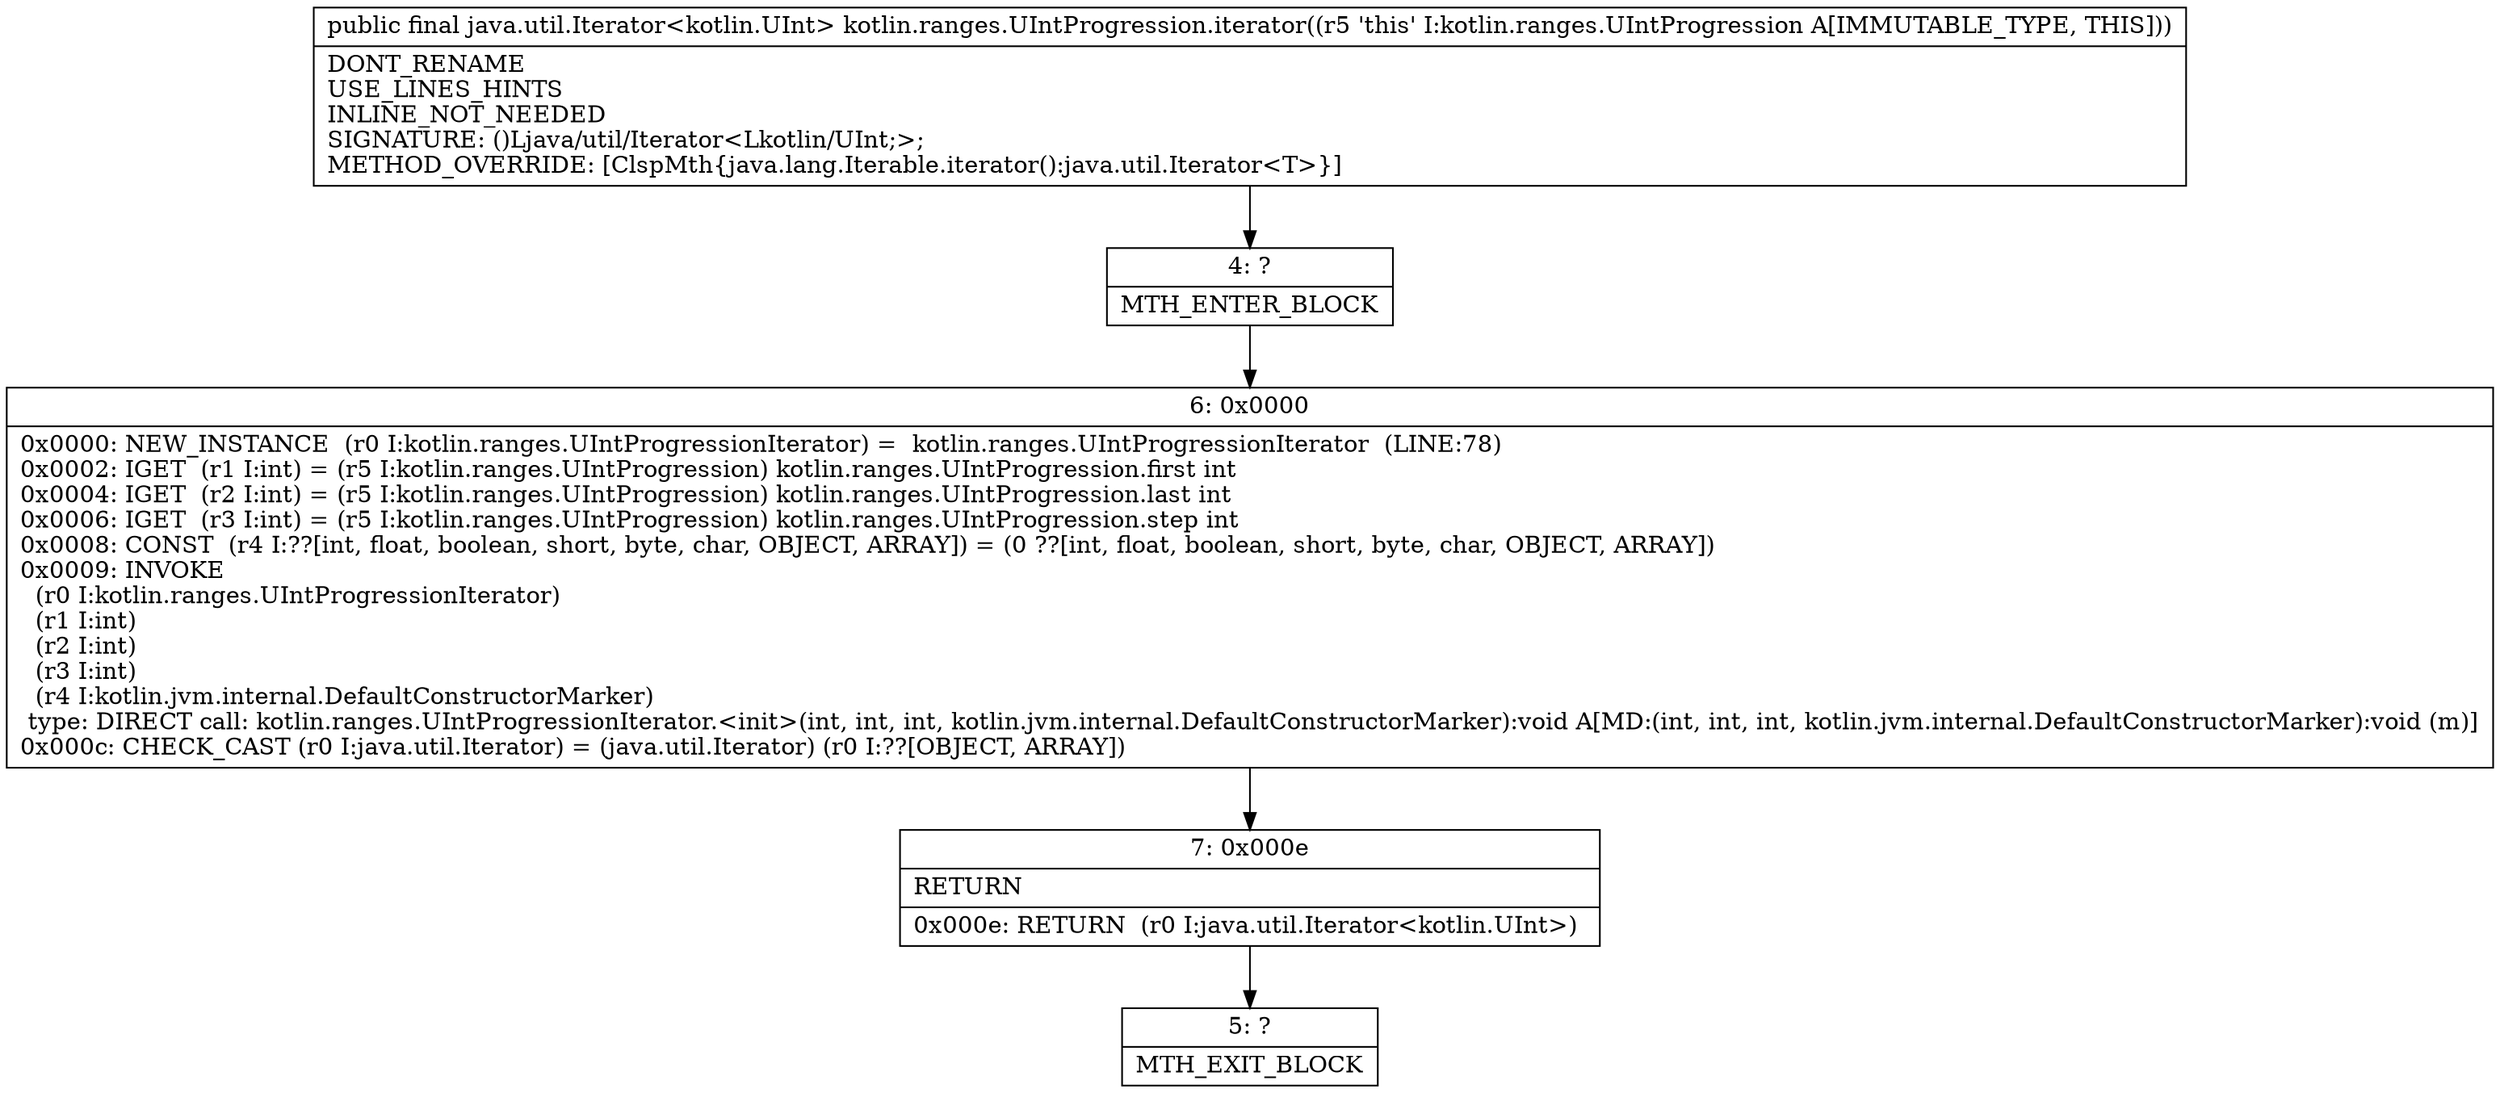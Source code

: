 digraph "CFG forkotlin.ranges.UIntProgression.iterator()Ljava\/util\/Iterator;" {
Node_4 [shape=record,label="{4\:\ ?|MTH_ENTER_BLOCK\l}"];
Node_6 [shape=record,label="{6\:\ 0x0000|0x0000: NEW_INSTANCE  (r0 I:kotlin.ranges.UIntProgressionIterator) =  kotlin.ranges.UIntProgressionIterator  (LINE:78)\l0x0002: IGET  (r1 I:int) = (r5 I:kotlin.ranges.UIntProgression) kotlin.ranges.UIntProgression.first int \l0x0004: IGET  (r2 I:int) = (r5 I:kotlin.ranges.UIntProgression) kotlin.ranges.UIntProgression.last int \l0x0006: IGET  (r3 I:int) = (r5 I:kotlin.ranges.UIntProgression) kotlin.ranges.UIntProgression.step int \l0x0008: CONST  (r4 I:??[int, float, boolean, short, byte, char, OBJECT, ARRAY]) = (0 ??[int, float, boolean, short, byte, char, OBJECT, ARRAY]) \l0x0009: INVOKE  \l  (r0 I:kotlin.ranges.UIntProgressionIterator)\l  (r1 I:int)\l  (r2 I:int)\l  (r3 I:int)\l  (r4 I:kotlin.jvm.internal.DefaultConstructorMarker)\l type: DIRECT call: kotlin.ranges.UIntProgressionIterator.\<init\>(int, int, int, kotlin.jvm.internal.DefaultConstructorMarker):void A[MD:(int, int, int, kotlin.jvm.internal.DefaultConstructorMarker):void (m)]\l0x000c: CHECK_CAST (r0 I:java.util.Iterator) = (java.util.Iterator) (r0 I:??[OBJECT, ARRAY]) \l}"];
Node_7 [shape=record,label="{7\:\ 0x000e|RETURN\l|0x000e: RETURN  (r0 I:java.util.Iterator\<kotlin.UInt\>) \l}"];
Node_5 [shape=record,label="{5\:\ ?|MTH_EXIT_BLOCK\l}"];
MethodNode[shape=record,label="{public final java.util.Iterator\<kotlin.UInt\> kotlin.ranges.UIntProgression.iterator((r5 'this' I:kotlin.ranges.UIntProgression A[IMMUTABLE_TYPE, THIS]))  | DONT_RENAME\lUSE_LINES_HINTS\lINLINE_NOT_NEEDED\lSIGNATURE: ()Ljava\/util\/Iterator\<Lkotlin\/UInt;\>;\lMETHOD_OVERRIDE: [ClspMth\{java.lang.Iterable.iterator():java.util.Iterator\<T\>\}]\l}"];
MethodNode -> Node_4;Node_4 -> Node_6;
Node_6 -> Node_7;
Node_7 -> Node_5;
}

